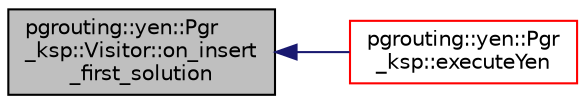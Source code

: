 digraph "pgrouting::yen::Pgr_ksp::Visitor::on_insert_first_solution"
{
  edge [fontname="Helvetica",fontsize="10",labelfontname="Helvetica",labelfontsize="10"];
  node [fontname="Helvetica",fontsize="10",shape=record];
  rankdir="LR";
  Node1 [label="pgrouting::yen::Pgr\l_ksp::Visitor::on_insert\l_first_solution",height=0.2,width=0.4,color="black", fillcolor="grey75", style="filled", fontcolor="black"];
  Node1 -> Node2 [dir="back",color="midnightblue",fontsize="10",style="solid",fontname="Helvetica"];
  Node2 [label="pgrouting::yen::Pgr\l_ksp::executeYen",height=0.2,width=0.4,color="red", fillcolor="white", style="filled",URL="$classpgrouting_1_1yen_1_1Pgr__ksp.html#a2386017d26c91f02c1f1aed947703dd7",tooltip="the actual algorithm "];
}
